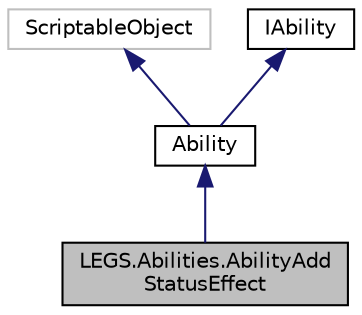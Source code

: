 digraph "LEGS.Abilities.AbilityAddStatusEffect"
{
 // LATEX_PDF_SIZE
  edge [fontname="Helvetica",fontsize="10",labelfontname="Helvetica",labelfontsize="10"];
  node [fontname="Helvetica",fontsize="10",shape=record];
  Node1 [label="LEGS.Abilities.AbilityAdd\lStatusEffect",height=0.2,width=0.4,color="black", fillcolor="grey75", style="filled", fontcolor="black",tooltip="Applies a status effect to the casting entity"];
  Node2 -> Node1 [dir="back",color="midnightblue",fontsize="10",style="solid",fontname="Helvetica"];
  Node2 [label="Ability",height=0.2,width=0.4,color="black", fillcolor="white", style="filled",URL="$classLEGS_1_1Abilities_1_1Ability.html",tooltip="ScriptableObject version of an IAbility for convenience"];
  Node3 -> Node2 [dir="back",color="midnightblue",fontsize="10",style="solid",fontname="Helvetica"];
  Node3 [label="ScriptableObject",height=0.2,width=0.4,color="grey75", fillcolor="white", style="filled",tooltip=" "];
  Node4 -> Node2 [dir="back",color="midnightblue",fontsize="10",style="solid",fontname="Helvetica"];
  Node4 [label="IAbility",height=0.2,width=0.4,color="black", fillcolor="white", style="filled",URL="$interfaceLEGS_1_1Abilities_1_1IAbility.html",tooltip="An activateable script that modifies a character or the world in some form"];
}
